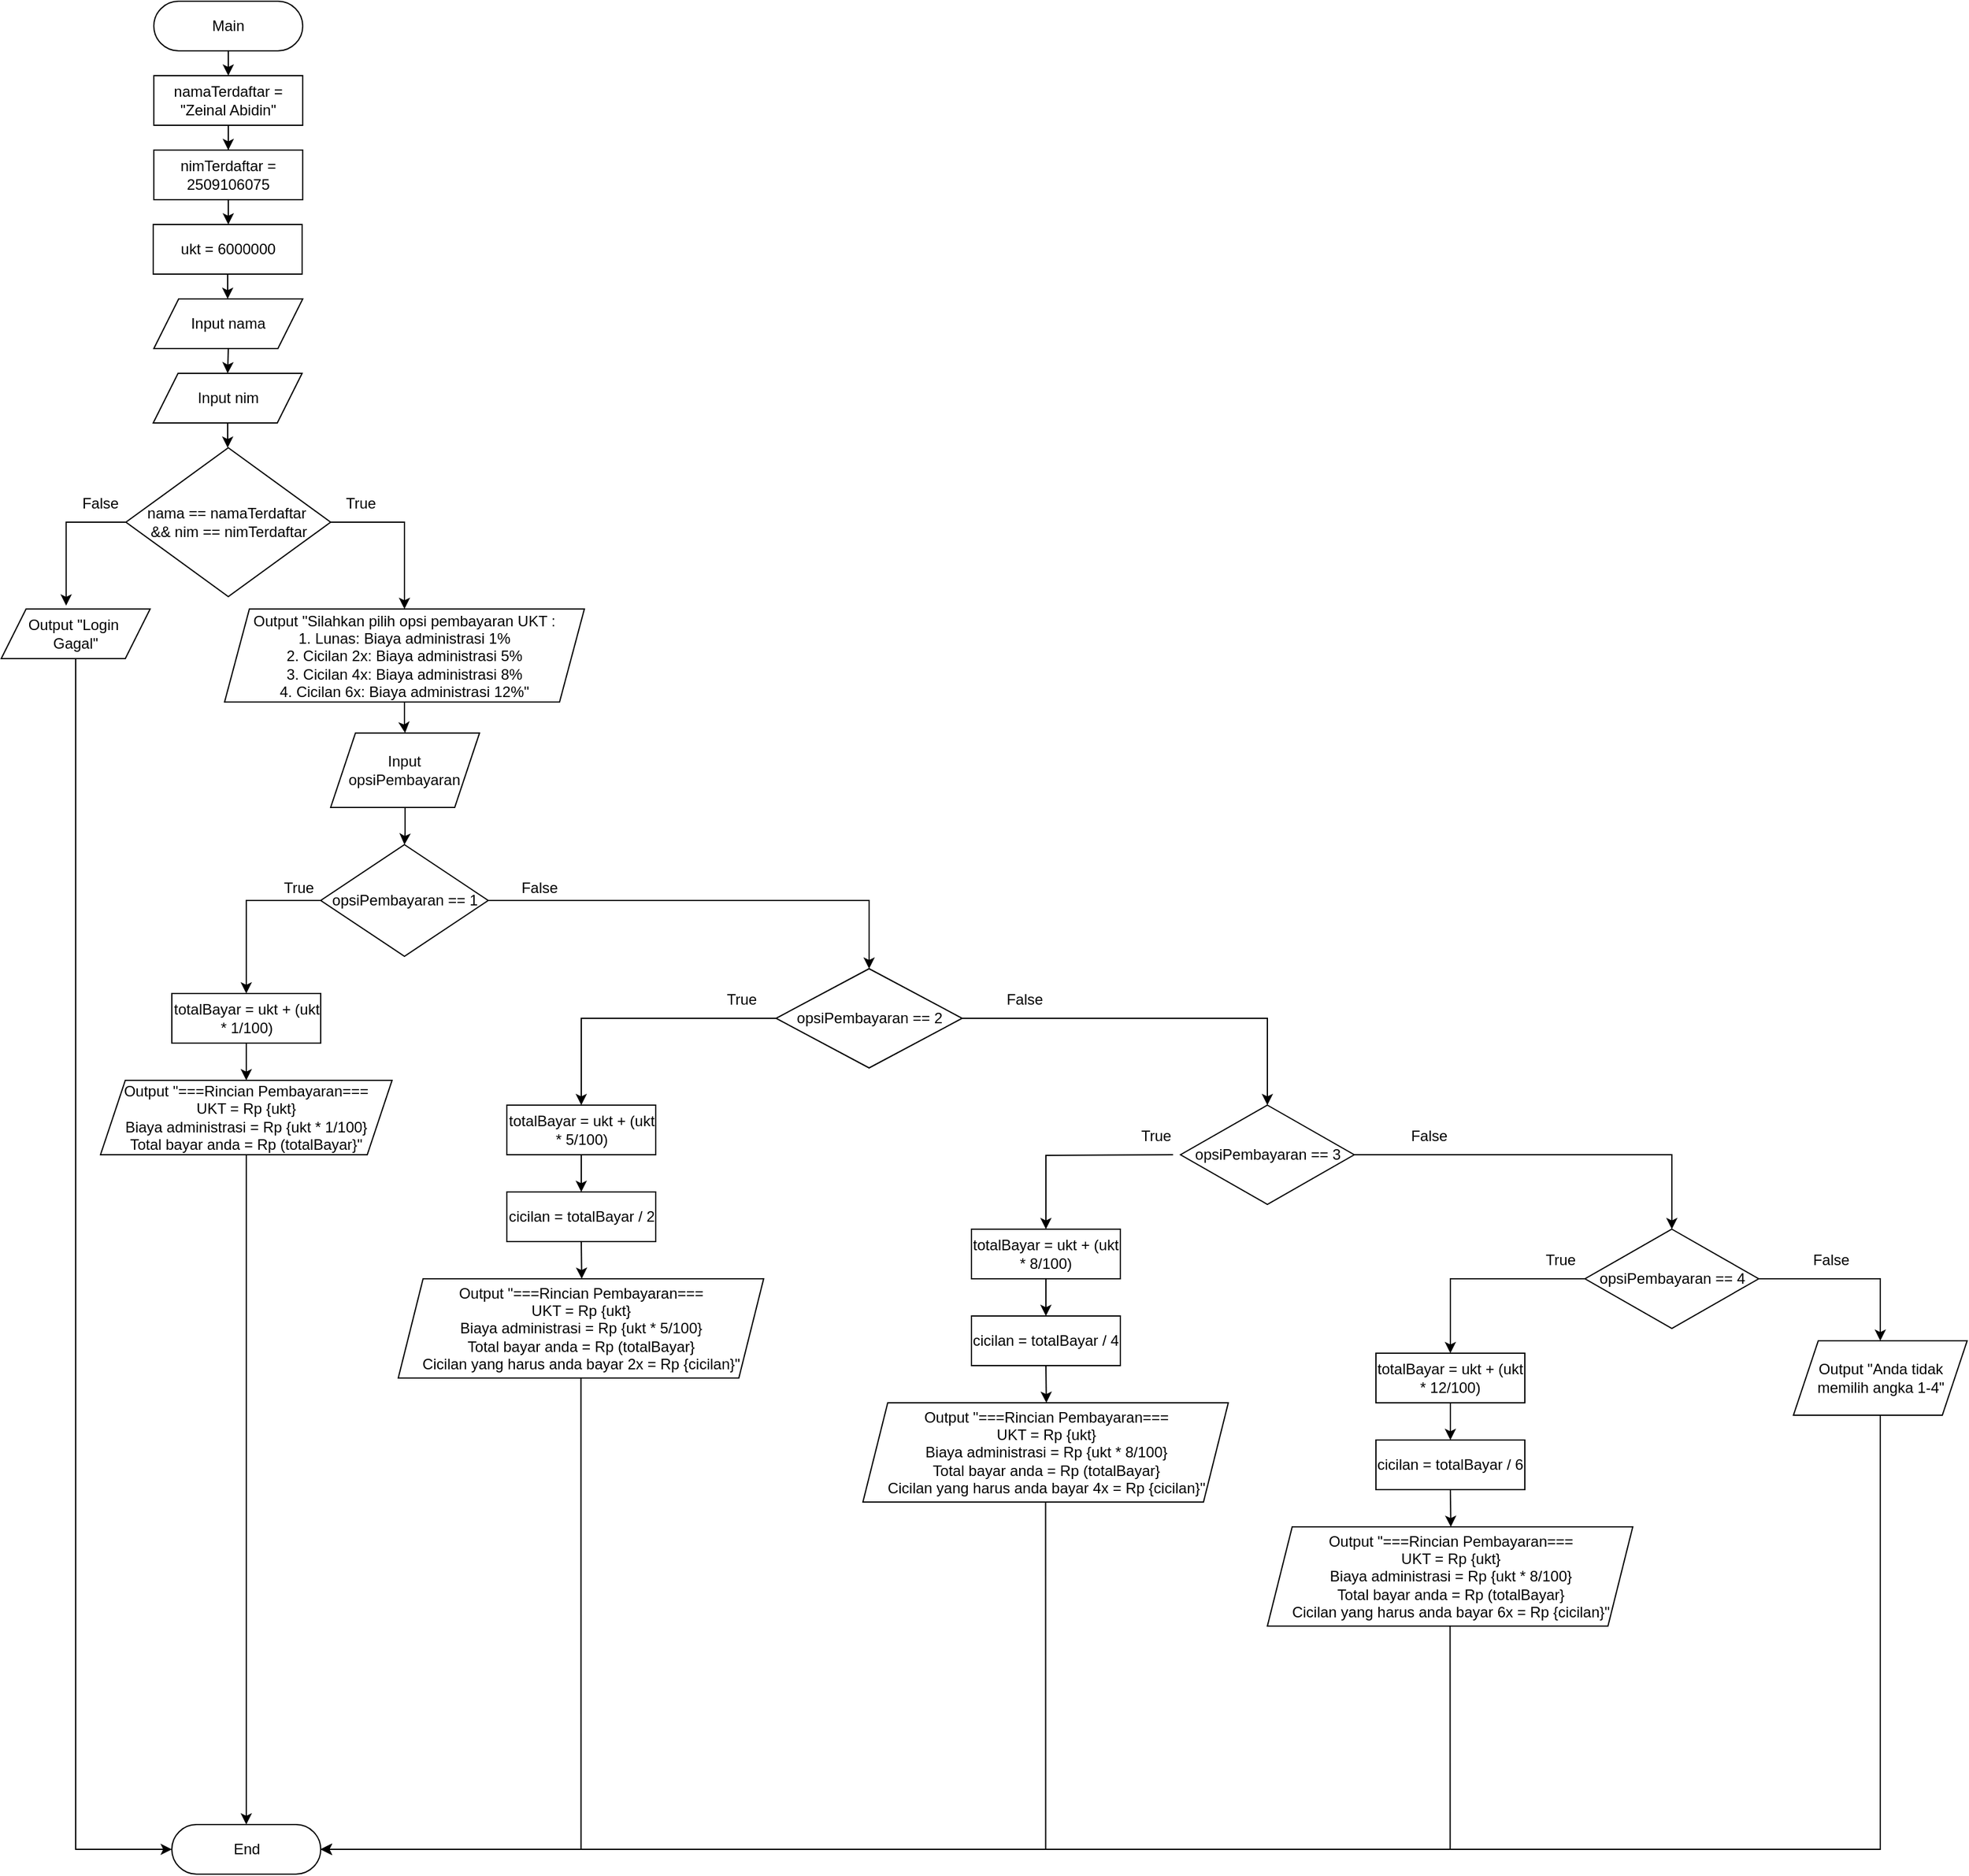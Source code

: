 <mxfile version="26.0.16">
  <diagram id="C5RBs43oDa-KdzZeNtuy" name="Page-1">
    <mxGraphModel dx="2085" dy="791" grid="1" gridSize="10" guides="1" tooltips="1" connect="1" arrows="1" fold="1" page="1" pageScale="1" pageWidth="827" pageHeight="1169" math="0" shadow="0">
      <root>
        <mxCell id="WIyWlLk6GJQsqaUBKTNV-0" />
        <mxCell id="WIyWlLk6GJQsqaUBKTNV-1" parent="WIyWlLk6GJQsqaUBKTNV-0" />
        <mxCell id="XDBzuRyYUCM53Y4DAIIa-6" style="edgeStyle=orthogonalEdgeStyle;rounded=0;orthogonalLoop=1;jettySize=auto;html=1;exitX=0.5;exitY=1;exitDx=0;exitDy=0;entryX=0.5;entryY=0;entryDx=0;entryDy=0;" edge="1" parent="WIyWlLk6GJQsqaUBKTNV-1" source="XDBzuRyYUCM53Y4DAIIa-4" target="XDBzuRyYUCM53Y4DAIIa-7">
          <mxGeometry relative="1" as="geometry">
            <mxPoint x="193" y="100" as="targetPoint" />
          </mxGeometry>
        </mxCell>
        <mxCell id="XDBzuRyYUCM53Y4DAIIa-4" value="Main" style="rounded=1;whiteSpace=wrap;html=1;arcSize=50;" vertex="1" parent="WIyWlLk6GJQsqaUBKTNV-1">
          <mxGeometry x="133" y="10" width="120" height="40" as="geometry" />
        </mxCell>
        <mxCell id="XDBzuRyYUCM53Y4DAIIa-8" style="edgeStyle=orthogonalEdgeStyle;rounded=0;orthogonalLoop=1;jettySize=auto;html=1;exitX=0.5;exitY=1;exitDx=0;exitDy=0;" edge="1" parent="WIyWlLk6GJQsqaUBKTNV-1" source="XDBzuRyYUCM53Y4DAIIa-7" target="XDBzuRyYUCM53Y4DAIIa-9">
          <mxGeometry relative="1" as="geometry">
            <mxPoint x="193" y="210" as="targetPoint" />
          </mxGeometry>
        </mxCell>
        <mxCell id="XDBzuRyYUCM53Y4DAIIa-7" value="namaTerdaftar = &quot;Zeinal Abidin&quot;" style="rounded=0;whiteSpace=wrap;html=1;" vertex="1" parent="WIyWlLk6GJQsqaUBKTNV-1">
          <mxGeometry x="133" y="70" width="120" height="40" as="geometry" />
        </mxCell>
        <mxCell id="XDBzuRyYUCM53Y4DAIIa-10" style="edgeStyle=orthogonalEdgeStyle;rounded=0;orthogonalLoop=1;jettySize=auto;html=1;exitX=0.5;exitY=1;exitDx=0;exitDy=0;" edge="1" parent="WIyWlLk6GJQsqaUBKTNV-1" source="XDBzuRyYUCM53Y4DAIIa-9" target="XDBzuRyYUCM53Y4DAIIa-11">
          <mxGeometry relative="1" as="geometry">
            <mxPoint x="193.091" y="310" as="targetPoint" />
          </mxGeometry>
        </mxCell>
        <mxCell id="XDBzuRyYUCM53Y4DAIIa-9" value="nimTerdaftar = 2509106075" style="rounded=0;whiteSpace=wrap;html=1;" vertex="1" parent="WIyWlLk6GJQsqaUBKTNV-1">
          <mxGeometry x="133" y="130" width="120" height="40" as="geometry" />
        </mxCell>
        <mxCell id="XDBzuRyYUCM53Y4DAIIa-12" style="edgeStyle=orthogonalEdgeStyle;rounded=0;orthogonalLoop=1;jettySize=auto;html=1;exitX=0.5;exitY=1;exitDx=0;exitDy=0;" edge="1" parent="WIyWlLk6GJQsqaUBKTNV-1" source="XDBzuRyYUCM53Y4DAIIa-11" target="XDBzuRyYUCM53Y4DAIIa-13">
          <mxGeometry relative="1" as="geometry">
            <mxPoint x="192" y="410" as="targetPoint" />
          </mxGeometry>
        </mxCell>
        <mxCell id="XDBzuRyYUCM53Y4DAIIa-11" value="ukt = 6000000" style="rounded=0;whiteSpace=wrap;html=1;" vertex="1" parent="WIyWlLk6GJQsqaUBKTNV-1">
          <mxGeometry x="132.5" y="190" width="120" height="40" as="geometry" />
        </mxCell>
        <mxCell id="XDBzuRyYUCM53Y4DAIIa-17" style="edgeStyle=orthogonalEdgeStyle;rounded=0;orthogonalLoop=1;jettySize=auto;html=1;exitX=0.5;exitY=1;exitDx=0;exitDy=0;entryX=0.5;entryY=0;entryDx=0;entryDy=0;" edge="1" parent="WIyWlLk6GJQsqaUBKTNV-1" source="XDBzuRyYUCM53Y4DAIIa-13" target="XDBzuRyYUCM53Y4DAIIa-18">
          <mxGeometry relative="1" as="geometry">
            <mxPoint x="193.286" y="520" as="targetPoint" />
          </mxGeometry>
        </mxCell>
        <mxCell id="XDBzuRyYUCM53Y4DAIIa-13" value="Input nama" style="shape=parallelogram;perimeter=parallelogramPerimeter;whiteSpace=wrap;html=1;fixedSize=1;" vertex="1" parent="WIyWlLk6GJQsqaUBKTNV-1">
          <mxGeometry x="133" y="250" width="120" height="40" as="geometry" />
        </mxCell>
        <mxCell id="XDBzuRyYUCM53Y4DAIIa-19" style="edgeStyle=orthogonalEdgeStyle;rounded=0;orthogonalLoop=1;jettySize=auto;html=1;exitX=0.5;exitY=1;exitDx=0;exitDy=0;" edge="1" parent="WIyWlLk6GJQsqaUBKTNV-1" source="XDBzuRyYUCM53Y4DAIIa-18" target="XDBzuRyYUCM53Y4DAIIa-20">
          <mxGeometry relative="1" as="geometry">
            <mxPoint x="193.286" y="440" as="targetPoint" />
          </mxGeometry>
        </mxCell>
        <mxCell id="XDBzuRyYUCM53Y4DAIIa-18" value="Input nim" style="shape=parallelogram;perimeter=parallelogramPerimeter;whiteSpace=wrap;html=1;fixedSize=1;" vertex="1" parent="WIyWlLk6GJQsqaUBKTNV-1">
          <mxGeometry x="132.5" y="310" width="120" height="40" as="geometry" />
        </mxCell>
        <mxCell id="XDBzuRyYUCM53Y4DAIIa-22" style="edgeStyle=orthogonalEdgeStyle;rounded=0;orthogonalLoop=1;jettySize=auto;html=1;exitX=0;exitY=0.5;exitDx=0;exitDy=0;entryX=0.436;entryY=-0.069;entryDx=0;entryDy=0;entryPerimeter=0;" edge="1" parent="WIyWlLk6GJQsqaUBKTNV-1" source="XDBzuRyYUCM53Y4DAIIa-20" target="XDBzuRyYUCM53Y4DAIIa-23">
          <mxGeometry relative="1" as="geometry">
            <mxPoint x="80" y="630" as="targetPoint" />
            <Array as="points">
              <mxPoint x="62" y="430" />
            </Array>
          </mxGeometry>
        </mxCell>
        <mxCell id="XDBzuRyYUCM53Y4DAIIa-28" style="edgeStyle=orthogonalEdgeStyle;rounded=0;orthogonalLoop=1;jettySize=auto;html=1;exitX=1;exitY=0.5;exitDx=0;exitDy=0;" edge="1" parent="WIyWlLk6GJQsqaUBKTNV-1" source="XDBzuRyYUCM53Y4DAIIa-20" target="XDBzuRyYUCM53Y4DAIIa-32">
          <mxGeometry relative="1" as="geometry">
            <mxPoint x="500" y="630" as="targetPoint" />
          </mxGeometry>
        </mxCell>
        <mxCell id="XDBzuRyYUCM53Y4DAIIa-20" value="nama == namaTerdaftar&amp;nbsp;&lt;div&gt;&amp;amp;&amp;amp; nim == nimTerdaftar&lt;/div&gt;" style="rhombus;whiteSpace=wrap;html=1;" vertex="1" parent="WIyWlLk6GJQsqaUBKTNV-1">
          <mxGeometry x="110.5" y="370" width="165" height="120" as="geometry" />
        </mxCell>
        <mxCell id="XDBzuRyYUCM53Y4DAIIa-94" style="edgeStyle=orthogonalEdgeStyle;rounded=0;orthogonalLoop=1;jettySize=auto;html=1;exitX=0.5;exitY=1;exitDx=0;exitDy=0;entryX=0;entryY=0.5;entryDx=0;entryDy=0;" edge="1" parent="WIyWlLk6GJQsqaUBKTNV-1" source="XDBzuRyYUCM53Y4DAIIa-23" target="XDBzuRyYUCM53Y4DAIIa-88">
          <mxGeometry relative="1" as="geometry" />
        </mxCell>
        <mxCell id="XDBzuRyYUCM53Y4DAIIa-23" value="Output &quot;Login&amp;nbsp;&lt;div&gt;Gagal&quot;&lt;/div&gt;" style="shape=parallelogram;perimeter=parallelogramPerimeter;whiteSpace=wrap;html=1;fixedSize=1;" vertex="1" parent="WIyWlLk6GJQsqaUBKTNV-1">
          <mxGeometry x="10" y="500" width="120" height="40" as="geometry" />
        </mxCell>
        <mxCell id="XDBzuRyYUCM53Y4DAIIa-25" value="False" style="text;html=1;align=center;verticalAlign=middle;whiteSpace=wrap;rounded=0;" vertex="1" parent="WIyWlLk6GJQsqaUBKTNV-1">
          <mxGeometry x="60" y="400" width="60" height="30" as="geometry" />
        </mxCell>
        <mxCell id="XDBzuRyYUCM53Y4DAIIa-30" value="True" style="text;html=1;align=center;verticalAlign=middle;whiteSpace=wrap;rounded=0;" vertex="1" parent="WIyWlLk6GJQsqaUBKTNV-1">
          <mxGeometry x="270" y="400" width="60" height="30" as="geometry" />
        </mxCell>
        <mxCell id="XDBzuRyYUCM53Y4DAIIa-35" style="edgeStyle=orthogonalEdgeStyle;rounded=0;orthogonalLoop=1;jettySize=auto;html=1;exitX=0.5;exitY=1;exitDx=0;exitDy=0;" edge="1" parent="WIyWlLk6GJQsqaUBKTNV-1" source="XDBzuRyYUCM53Y4DAIIa-32" target="XDBzuRyYUCM53Y4DAIIa-36">
          <mxGeometry relative="1" as="geometry">
            <mxPoint x="374.727" y="760" as="targetPoint" />
          </mxGeometry>
        </mxCell>
        <mxCell id="XDBzuRyYUCM53Y4DAIIa-32" value="Output &quot;Silahkan pilih opsi pembayaran UKT :&lt;div&gt;1. Lunas: Biaya administrasi 1%&lt;/div&gt;&lt;div&gt;2. Cicilan 2x: Biaya administrasi 5%&lt;/div&gt;&lt;div&gt;3. Cicilan 4x: Biaya administrasi 8%&lt;/div&gt;&lt;div&gt;4. Cicilan 6x: Biaya administrasi 12%&quot;&lt;/div&gt;" style="shape=parallelogram;perimeter=parallelogramPerimeter;whiteSpace=wrap;html=1;fixedSize=1;" vertex="1" parent="WIyWlLk6GJQsqaUBKTNV-1">
          <mxGeometry x="190" y="500" width="290" height="75" as="geometry" />
        </mxCell>
        <mxCell id="XDBzuRyYUCM53Y4DAIIa-37" style="edgeStyle=orthogonalEdgeStyle;rounded=0;orthogonalLoop=1;jettySize=auto;html=1;exitX=0.5;exitY=1;exitDx=0;exitDy=0;" edge="1" parent="WIyWlLk6GJQsqaUBKTNV-1" source="XDBzuRyYUCM53Y4DAIIa-36" target="XDBzuRyYUCM53Y4DAIIa-42">
          <mxGeometry relative="1" as="geometry">
            <mxPoint x="374.727" y="870" as="targetPoint" />
          </mxGeometry>
        </mxCell>
        <mxCell id="XDBzuRyYUCM53Y4DAIIa-36" value="Input opsiPembayaran" style="shape=parallelogram;perimeter=parallelogramPerimeter;whiteSpace=wrap;html=1;fixedSize=1;" vertex="1" parent="WIyWlLk6GJQsqaUBKTNV-1">
          <mxGeometry x="275.497" y="600" width="120" height="60" as="geometry" />
        </mxCell>
        <mxCell id="XDBzuRyYUCM53Y4DAIIa-43" style="edgeStyle=orthogonalEdgeStyle;rounded=0;orthogonalLoop=1;jettySize=auto;html=1;exitX=0;exitY=0.5;exitDx=0;exitDy=0;" edge="1" parent="WIyWlLk6GJQsqaUBKTNV-1" source="XDBzuRyYUCM53Y4DAIIa-42" target="XDBzuRyYUCM53Y4DAIIa-44">
          <mxGeometry relative="1" as="geometry">
            <mxPoint x="240" y="1000" as="targetPoint" />
          </mxGeometry>
        </mxCell>
        <mxCell id="XDBzuRyYUCM53Y4DAIIa-50" style="edgeStyle=orthogonalEdgeStyle;rounded=0;orthogonalLoop=1;jettySize=auto;html=1;exitX=1;exitY=0.5;exitDx=0;exitDy=0;" edge="1" parent="WIyWlLk6GJQsqaUBKTNV-1" source="XDBzuRyYUCM53Y4DAIIa-42" target="XDBzuRyYUCM53Y4DAIIa-54">
          <mxGeometry relative="1" as="geometry">
            <mxPoint x="500" y="800" as="targetPoint" />
          </mxGeometry>
        </mxCell>
        <mxCell id="XDBzuRyYUCM53Y4DAIIa-42" value="opsiPembayaran == 1" style="rhombus;whiteSpace=wrap;html=1;" vertex="1" parent="WIyWlLk6GJQsqaUBKTNV-1">
          <mxGeometry x="267.5" y="690" width="135" height="90" as="geometry" />
        </mxCell>
        <mxCell id="XDBzuRyYUCM53Y4DAIIa-47" style="edgeStyle=orthogonalEdgeStyle;rounded=0;orthogonalLoop=1;jettySize=auto;html=1;exitX=0.5;exitY=1;exitDx=0;exitDy=0;" edge="1" parent="WIyWlLk6GJQsqaUBKTNV-1" source="XDBzuRyYUCM53Y4DAIIa-44" target="XDBzuRyYUCM53Y4DAIIa-48">
          <mxGeometry relative="1" as="geometry">
            <mxPoint x="231.773" y="1060" as="targetPoint" />
          </mxGeometry>
        </mxCell>
        <mxCell id="XDBzuRyYUCM53Y4DAIIa-44" value="totalBayar = ukt + (ukt * 1/100)" style="rounded=0;whiteSpace=wrap;html=1;" vertex="1" parent="WIyWlLk6GJQsqaUBKTNV-1">
          <mxGeometry x="147.5" y="810" width="120" height="40" as="geometry" />
        </mxCell>
        <mxCell id="XDBzuRyYUCM53Y4DAIIa-45" value="True" style="text;html=1;align=center;verticalAlign=middle;whiteSpace=wrap;rounded=0;" vertex="1" parent="WIyWlLk6GJQsqaUBKTNV-1">
          <mxGeometry x="220" y="710" width="60" height="30" as="geometry" />
        </mxCell>
        <mxCell id="XDBzuRyYUCM53Y4DAIIa-89" style="edgeStyle=orthogonalEdgeStyle;rounded=0;orthogonalLoop=1;jettySize=auto;html=1;exitX=0.5;exitY=1;exitDx=0;exitDy=0;entryX=0.5;entryY=0;entryDx=0;entryDy=0;" edge="1" parent="WIyWlLk6GJQsqaUBKTNV-1" source="XDBzuRyYUCM53Y4DAIIa-48" target="XDBzuRyYUCM53Y4DAIIa-88">
          <mxGeometry relative="1" as="geometry">
            <mxPoint x="110" y="1360" as="targetPoint" />
            <Array as="points">
              <mxPoint x="208" y="1410" />
              <mxPoint x="208" y="1410" />
            </Array>
          </mxGeometry>
        </mxCell>
        <mxCell id="XDBzuRyYUCM53Y4DAIIa-48" value="Output &quot;===Rincian Pembayaran===&lt;div&gt;UKT = Rp {ukt}&lt;/div&gt;&lt;div&gt;Biaya administrasi = Rp {ukt * 1/100}&lt;/div&gt;&lt;div&gt;Total bayar anda = Rp (totalBayar}&quot;&lt;/div&gt;" style="shape=parallelogram;perimeter=parallelogramPerimeter;whiteSpace=wrap;html=1;fixedSize=1;" vertex="1" parent="WIyWlLk6GJQsqaUBKTNV-1">
          <mxGeometry x="90" y="880" width="235" height="60" as="geometry" />
        </mxCell>
        <mxCell id="XDBzuRyYUCM53Y4DAIIa-51" value="False" style="text;html=1;align=center;verticalAlign=middle;whiteSpace=wrap;rounded=0;" vertex="1" parent="WIyWlLk6GJQsqaUBKTNV-1">
          <mxGeometry x="414" y="710" width="60" height="30" as="geometry" />
        </mxCell>
        <mxCell id="XDBzuRyYUCM53Y4DAIIa-55" style="edgeStyle=orthogonalEdgeStyle;rounded=0;orthogonalLoop=1;jettySize=auto;html=1;exitX=1;exitY=1;exitDx=0;exitDy=0;entryX=0.5;entryY=0;entryDx=0;entryDy=0;" edge="1" parent="WIyWlLk6GJQsqaUBKTNV-1" source="XDBzuRyYUCM53Y4DAIIa-59" target="XDBzuRyYUCM53Y4DAIIa-57">
          <mxGeometry relative="1" as="geometry">
            <mxPoint x="512.5" y="880" as="targetPoint" />
            <mxPoint x="604.5" y="830.0" as="sourcePoint" />
            <Array as="points">
              <mxPoint x="477.5" y="830" />
            </Array>
          </mxGeometry>
        </mxCell>
        <mxCell id="XDBzuRyYUCM53Y4DAIIa-62" style="edgeStyle=orthogonalEdgeStyle;rounded=0;orthogonalLoop=1;jettySize=auto;html=1;exitX=1;exitY=0.5;exitDx=0;exitDy=0;" edge="1" parent="WIyWlLk6GJQsqaUBKTNV-1" source="XDBzuRyYUCM53Y4DAIIa-54" target="XDBzuRyYUCM53Y4DAIIa-65">
          <mxGeometry relative="1" as="geometry">
            <mxPoint x="874.5" y="900" as="targetPoint" />
          </mxGeometry>
        </mxCell>
        <mxCell id="XDBzuRyYUCM53Y4DAIIa-54" value="opsiPembayaran == 2" style="rhombus;whiteSpace=wrap;html=1;" vertex="1" parent="WIyWlLk6GJQsqaUBKTNV-1">
          <mxGeometry x="634.5" y="790" width="150" height="80" as="geometry" />
        </mxCell>
        <mxCell id="XDBzuRyYUCM53Y4DAIIa-56" style="edgeStyle=orthogonalEdgeStyle;rounded=0;orthogonalLoop=1;jettySize=auto;html=1;exitX=0.5;exitY=1;exitDx=0;exitDy=0;" edge="1" source="XDBzuRyYUCM53Y4DAIIa-57" parent="WIyWlLk6GJQsqaUBKTNV-1">
          <mxGeometry relative="1" as="geometry">
            <mxPoint x="477.5" y="970" as="targetPoint" />
          </mxGeometry>
        </mxCell>
        <mxCell id="XDBzuRyYUCM53Y4DAIIa-57" value="totalBayar = ukt + (ukt * 5/100)" style="rounded=0;whiteSpace=wrap;html=1;" vertex="1" parent="WIyWlLk6GJQsqaUBKTNV-1">
          <mxGeometry x="417.5" y="900" width="120" height="40" as="geometry" />
        </mxCell>
        <mxCell id="XDBzuRyYUCM53Y4DAIIa-90" style="edgeStyle=orthogonalEdgeStyle;rounded=0;orthogonalLoop=1;jettySize=auto;html=1;exitX=0.5;exitY=1;exitDx=0;exitDy=0;entryX=1;entryY=0.5;entryDx=0;entryDy=0;" edge="1" parent="WIyWlLk6GJQsqaUBKTNV-1" source="XDBzuRyYUCM53Y4DAIIa-58" target="XDBzuRyYUCM53Y4DAIIa-88">
          <mxGeometry relative="1" as="geometry">
            <mxPoint x="477.231" y="1490" as="targetPoint" />
          </mxGeometry>
        </mxCell>
        <mxCell id="XDBzuRyYUCM53Y4DAIIa-58" value="Output &quot;===Rincian Pembayaran===&lt;div&gt;UKT = Rp {ukt}&lt;/div&gt;&lt;div&gt;Biaya administrasi = Rp {ukt * 5/100}&lt;/div&gt;&lt;div&gt;Total bayar anda = Rp (totalBayar}&lt;/div&gt;&lt;div&gt;Cicilan yang harus anda bayar 2x = Rp {cicilan}&quot;&lt;/div&gt;" style="shape=parallelogram;perimeter=parallelogramPerimeter;whiteSpace=wrap;html=1;fixedSize=1;" vertex="1" parent="WIyWlLk6GJQsqaUBKTNV-1">
          <mxGeometry x="330" y="1040" width="294.5" height="80" as="geometry" />
        </mxCell>
        <mxCell id="XDBzuRyYUCM53Y4DAIIa-59" value="True" style="text;html=1;align=center;verticalAlign=middle;whiteSpace=wrap;rounded=0;" vertex="1" parent="WIyWlLk6GJQsqaUBKTNV-1">
          <mxGeometry x="577" y="800" width="60" height="30" as="geometry" />
        </mxCell>
        <mxCell id="XDBzuRyYUCM53Y4DAIIa-61" style="edgeStyle=orthogonalEdgeStyle;rounded=0;orthogonalLoop=1;jettySize=auto;html=1;exitX=0.5;exitY=1;exitDx=0;exitDy=0;" edge="1" parent="WIyWlLk6GJQsqaUBKTNV-1" source="XDBzuRyYUCM53Y4DAIIa-60">
          <mxGeometry relative="1" as="geometry">
            <mxPoint x="477.853" y="1040" as="targetPoint" />
          </mxGeometry>
        </mxCell>
        <mxCell id="XDBzuRyYUCM53Y4DAIIa-60" value="cicilan = totalBayar / 2" style="rounded=0;whiteSpace=wrap;html=1;" vertex="1" parent="WIyWlLk6GJQsqaUBKTNV-1">
          <mxGeometry x="417.5" y="970" width="120" height="40" as="geometry" />
        </mxCell>
        <mxCell id="XDBzuRyYUCM53Y4DAIIa-67" style="edgeStyle=orthogonalEdgeStyle;rounded=0;orthogonalLoop=1;jettySize=auto;html=1;exitX=0;exitY=0.5;exitDx=0;exitDy=0;entryX=0.5;entryY=0;entryDx=0;entryDy=0;" edge="1" parent="WIyWlLk6GJQsqaUBKTNV-1" target="XDBzuRyYUCM53Y4DAIIa-70">
          <mxGeometry relative="1" as="geometry">
            <mxPoint x="894.5" y="1000" as="targetPoint" />
            <mxPoint x="954.5" y="940.0" as="sourcePoint" />
          </mxGeometry>
        </mxCell>
        <mxCell id="XDBzuRyYUCM53Y4DAIIa-74" style="edgeStyle=orthogonalEdgeStyle;rounded=0;orthogonalLoop=1;jettySize=auto;html=1;exitX=1;exitY=0.5;exitDx=0;exitDy=0;entryX=0.5;entryY=0;entryDx=0;entryDy=0;" edge="1" parent="WIyWlLk6GJQsqaUBKTNV-1" source="XDBzuRyYUCM53Y4DAIIa-65" target="XDBzuRyYUCM53Y4DAIIa-77">
          <mxGeometry relative="1" as="geometry">
            <mxPoint x="1290.5" y="1010" as="targetPoint" />
            <Array as="points">
              <mxPoint x="1356.5" y="940" />
            </Array>
          </mxGeometry>
        </mxCell>
        <mxCell id="XDBzuRyYUCM53Y4DAIIa-65" value="opsiPembayaran == 3" style="rhombus;whiteSpace=wrap;html=1;" vertex="1" parent="WIyWlLk6GJQsqaUBKTNV-1">
          <mxGeometry x="960.5" y="900" width="140" height="80" as="geometry" />
        </mxCell>
        <mxCell id="XDBzuRyYUCM53Y4DAIIa-66" value="False" style="text;html=1;align=center;verticalAlign=middle;whiteSpace=wrap;rounded=0;" vertex="1" parent="WIyWlLk6GJQsqaUBKTNV-1">
          <mxGeometry x="804.5" y="800" width="60" height="30" as="geometry" />
        </mxCell>
        <mxCell id="XDBzuRyYUCM53Y4DAIIa-68" value="True" style="text;html=1;align=center;verticalAlign=middle;whiteSpace=wrap;rounded=0;" vertex="1" parent="WIyWlLk6GJQsqaUBKTNV-1">
          <mxGeometry x="910.5" y="910" width="60" height="30" as="geometry" />
        </mxCell>
        <mxCell id="XDBzuRyYUCM53Y4DAIIa-69" style="edgeStyle=orthogonalEdgeStyle;rounded=0;orthogonalLoop=1;jettySize=auto;html=1;exitX=0.5;exitY=1;exitDx=0;exitDy=0;" edge="1" source="XDBzuRyYUCM53Y4DAIIa-70" parent="WIyWlLk6GJQsqaUBKTNV-1">
          <mxGeometry relative="1" as="geometry">
            <mxPoint x="852" y="1070" as="targetPoint" />
          </mxGeometry>
        </mxCell>
        <mxCell id="XDBzuRyYUCM53Y4DAIIa-70" value="totalBayar = ukt + (ukt * 8/100)" style="rounded=0;whiteSpace=wrap;html=1;" vertex="1" parent="WIyWlLk6GJQsqaUBKTNV-1">
          <mxGeometry x="792" y="1000" width="120" height="40" as="geometry" />
        </mxCell>
        <mxCell id="XDBzuRyYUCM53Y4DAIIa-91" style="edgeStyle=orthogonalEdgeStyle;rounded=0;orthogonalLoop=1;jettySize=auto;html=1;exitX=0.5;exitY=1;exitDx=0;exitDy=0;entryX=1;entryY=0.5;entryDx=0;entryDy=0;" edge="1" parent="WIyWlLk6GJQsqaUBKTNV-1" source="XDBzuRyYUCM53Y4DAIIa-71" target="XDBzuRyYUCM53Y4DAIIa-88">
          <mxGeometry relative="1" as="geometry">
            <mxPoint x="850" y="1510" as="targetPoint" />
          </mxGeometry>
        </mxCell>
        <mxCell id="XDBzuRyYUCM53Y4DAIIa-71" value="Output &quot;===Rincian Pembayaran===&lt;div&gt;UKT = Rp {ukt}&lt;/div&gt;&lt;div&gt;Biaya administrasi = Rp {ukt * 8/100}&lt;/div&gt;&lt;div&gt;Total bayar anda = Rp (totalBayar}&lt;/div&gt;&lt;div&gt;Cicilan yang harus anda bayar 4x = Rp {cicilan}&quot;&lt;/div&gt;" style="shape=parallelogram;perimeter=parallelogramPerimeter;whiteSpace=wrap;html=1;fixedSize=1;" vertex="1" parent="WIyWlLk6GJQsqaUBKTNV-1">
          <mxGeometry x="704.5" y="1140" width="294.5" height="80" as="geometry" />
        </mxCell>
        <mxCell id="XDBzuRyYUCM53Y4DAIIa-72" style="edgeStyle=orthogonalEdgeStyle;rounded=0;orthogonalLoop=1;jettySize=auto;html=1;exitX=0.5;exitY=1;exitDx=0;exitDy=0;" edge="1" source="XDBzuRyYUCM53Y4DAIIa-73" parent="WIyWlLk6GJQsqaUBKTNV-1">
          <mxGeometry relative="1" as="geometry">
            <mxPoint x="852.353" y="1140" as="targetPoint" />
          </mxGeometry>
        </mxCell>
        <mxCell id="XDBzuRyYUCM53Y4DAIIa-73" value="cicilan = totalBayar / 4" style="rounded=0;whiteSpace=wrap;html=1;" vertex="1" parent="WIyWlLk6GJQsqaUBKTNV-1">
          <mxGeometry x="792" y="1070" width="120" height="40" as="geometry" />
        </mxCell>
        <mxCell id="XDBzuRyYUCM53Y4DAIIa-75" value="False" style="text;html=1;align=center;verticalAlign=middle;whiteSpace=wrap;rounded=0;" vertex="1" parent="WIyWlLk6GJQsqaUBKTNV-1">
          <mxGeometry x="1130.5" y="910" width="60" height="30" as="geometry" />
        </mxCell>
        <mxCell id="XDBzuRyYUCM53Y4DAIIa-76" style="edgeStyle=orthogonalEdgeStyle;rounded=0;orthogonalLoop=1;jettySize=auto;html=1;exitX=0;exitY=0.5;exitDx=0;exitDy=0;entryX=0.5;entryY=0;entryDx=0;entryDy=0;" edge="1" target="XDBzuRyYUCM53Y4DAIIa-80" parent="WIyWlLk6GJQsqaUBKTNV-1" source="XDBzuRyYUCM53Y4DAIIa-77">
          <mxGeometry relative="1" as="geometry">
            <mxPoint x="1220.5" y="1100" as="targetPoint" />
            <mxPoint x="1280.5" y="1040.0" as="sourcePoint" />
          </mxGeometry>
        </mxCell>
        <mxCell id="XDBzuRyYUCM53Y4DAIIa-84" style="edgeStyle=orthogonalEdgeStyle;rounded=0;orthogonalLoop=1;jettySize=auto;html=1;exitX=1;exitY=0.5;exitDx=0;exitDy=0;" edge="1" parent="WIyWlLk6GJQsqaUBKTNV-1" source="XDBzuRyYUCM53Y4DAIIa-77" target="XDBzuRyYUCM53Y4DAIIa-86">
          <mxGeometry relative="1" as="geometry">
            <mxPoint x="1564.5" y="1100.0" as="targetPoint" />
          </mxGeometry>
        </mxCell>
        <mxCell id="XDBzuRyYUCM53Y4DAIIa-77" value="opsiPembayaran == 4" style="rhombus;whiteSpace=wrap;html=1;" vertex="1" parent="WIyWlLk6GJQsqaUBKTNV-1">
          <mxGeometry x="1286.5" y="1000" width="140" height="80" as="geometry" />
        </mxCell>
        <mxCell id="XDBzuRyYUCM53Y4DAIIa-78" value="True" style="text;html=1;align=center;verticalAlign=middle;whiteSpace=wrap;rounded=0;" vertex="1" parent="WIyWlLk6GJQsqaUBKTNV-1">
          <mxGeometry x="1236.5" y="1010" width="60" height="30" as="geometry" />
        </mxCell>
        <mxCell id="XDBzuRyYUCM53Y4DAIIa-79" style="edgeStyle=orthogonalEdgeStyle;rounded=0;orthogonalLoop=1;jettySize=auto;html=1;exitX=0.5;exitY=1;exitDx=0;exitDy=0;" edge="1" source="XDBzuRyYUCM53Y4DAIIa-80" parent="WIyWlLk6GJQsqaUBKTNV-1">
          <mxGeometry relative="1" as="geometry">
            <mxPoint x="1178" y="1170" as="targetPoint" />
          </mxGeometry>
        </mxCell>
        <mxCell id="XDBzuRyYUCM53Y4DAIIa-80" value="totalBayar = ukt + (ukt * 12/100)" style="rounded=0;whiteSpace=wrap;html=1;" vertex="1" parent="WIyWlLk6GJQsqaUBKTNV-1">
          <mxGeometry x="1118" y="1100" width="120" height="40" as="geometry" />
        </mxCell>
        <mxCell id="XDBzuRyYUCM53Y4DAIIa-92" style="edgeStyle=orthogonalEdgeStyle;rounded=0;orthogonalLoop=1;jettySize=auto;html=1;exitX=0.5;exitY=1;exitDx=0;exitDy=0;entryX=1;entryY=0.5;entryDx=0;entryDy=0;" edge="1" parent="WIyWlLk6GJQsqaUBKTNV-1" source="XDBzuRyYUCM53Y4DAIIa-81" target="XDBzuRyYUCM53Y4DAIIa-88">
          <mxGeometry relative="1" as="geometry">
            <mxPoint x="1177.231" y="1500" as="targetPoint" />
          </mxGeometry>
        </mxCell>
        <mxCell id="XDBzuRyYUCM53Y4DAIIa-81" value="Output &quot;===Rincian Pembayaran===&lt;div&gt;UKT = Rp {ukt}&lt;/div&gt;&lt;div&gt;Biaya administrasi = Rp {ukt * 8/100}&lt;/div&gt;&lt;div&gt;Total bayar anda = Rp (totalBayar}&lt;/div&gt;&lt;div&gt;Cicilan yang harus anda bayar 6x = Rp {cicilan}&quot;&lt;/div&gt;" style="shape=parallelogram;perimeter=parallelogramPerimeter;whiteSpace=wrap;html=1;fixedSize=1;" vertex="1" parent="WIyWlLk6GJQsqaUBKTNV-1">
          <mxGeometry x="1030.5" y="1240" width="294.5" height="80" as="geometry" />
        </mxCell>
        <mxCell id="XDBzuRyYUCM53Y4DAIIa-82" style="edgeStyle=orthogonalEdgeStyle;rounded=0;orthogonalLoop=1;jettySize=auto;html=1;exitX=0.5;exitY=1;exitDx=0;exitDy=0;" edge="1" source="XDBzuRyYUCM53Y4DAIIa-83" parent="WIyWlLk6GJQsqaUBKTNV-1">
          <mxGeometry relative="1" as="geometry">
            <mxPoint x="1178.353" y="1240" as="targetPoint" />
          </mxGeometry>
        </mxCell>
        <mxCell id="XDBzuRyYUCM53Y4DAIIa-83" value="cicilan = totalBayar / 6" style="rounded=0;whiteSpace=wrap;html=1;" vertex="1" parent="WIyWlLk6GJQsqaUBKTNV-1">
          <mxGeometry x="1118" y="1170" width="120" height="40" as="geometry" />
        </mxCell>
        <mxCell id="XDBzuRyYUCM53Y4DAIIa-93" style="edgeStyle=orthogonalEdgeStyle;rounded=0;orthogonalLoop=1;jettySize=auto;html=1;exitX=0.5;exitY=1;exitDx=0;exitDy=0;entryX=1;entryY=0.5;entryDx=0;entryDy=0;" edge="1" parent="WIyWlLk6GJQsqaUBKTNV-1" source="XDBzuRyYUCM53Y4DAIIa-86" target="XDBzuRyYUCM53Y4DAIIa-88">
          <mxGeometry relative="1" as="geometry">
            <mxPoint x="1524.923" y="1510" as="targetPoint" />
          </mxGeometry>
        </mxCell>
        <mxCell id="XDBzuRyYUCM53Y4DAIIa-86" value="Output &quot;Anda tidak memilih angka 1-4&quot;" style="shape=parallelogram;perimeter=parallelogramPerimeter;whiteSpace=wrap;html=1;fixedSize=1;" vertex="1" parent="WIyWlLk6GJQsqaUBKTNV-1">
          <mxGeometry x="1454.5" y="1090" width="140" height="60" as="geometry" />
        </mxCell>
        <mxCell id="XDBzuRyYUCM53Y4DAIIa-87" value="False" style="text;html=1;align=center;verticalAlign=middle;whiteSpace=wrap;rounded=0;" vertex="1" parent="WIyWlLk6GJQsqaUBKTNV-1">
          <mxGeometry x="1454.5" y="1010" width="60" height="30" as="geometry" />
        </mxCell>
        <mxCell id="XDBzuRyYUCM53Y4DAIIa-88" value="End" style="rounded=1;whiteSpace=wrap;html=1;arcSize=50;" vertex="1" parent="WIyWlLk6GJQsqaUBKTNV-1">
          <mxGeometry x="147.5" y="1480" width="120" height="40" as="geometry" />
        </mxCell>
      </root>
    </mxGraphModel>
  </diagram>
</mxfile>
